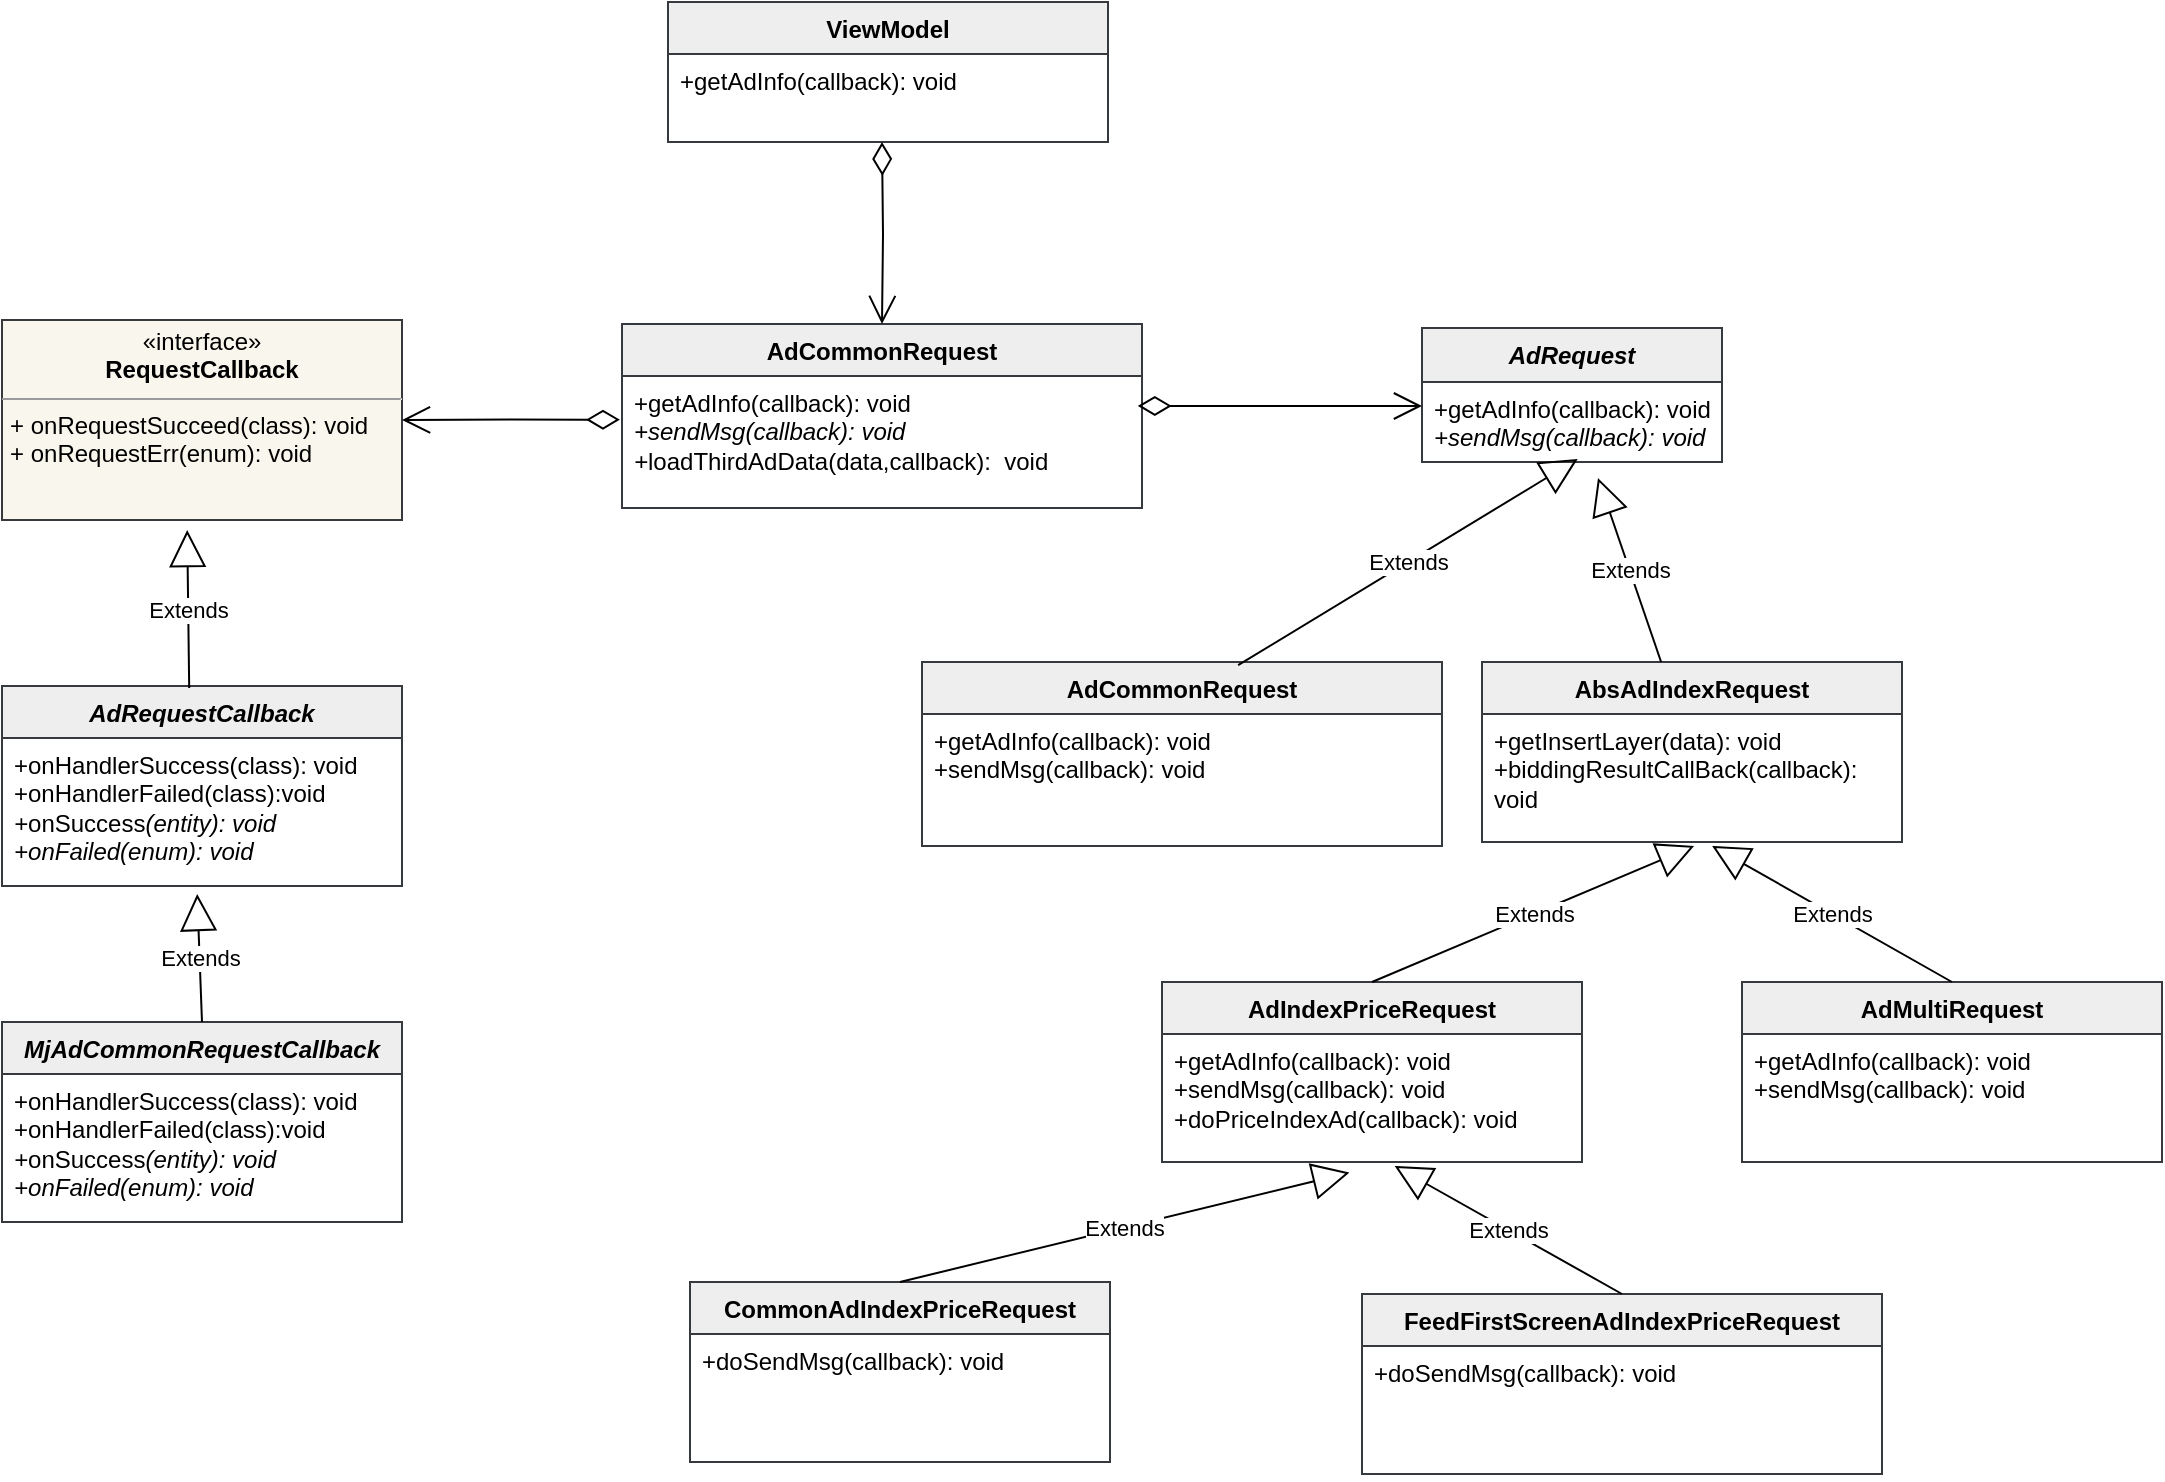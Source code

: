 <mxfile version="23.1.1" type="github">
  <diagram name="第 1 页" id="mze9k2Do__tIofshHTzN">
    <mxGraphModel dx="2099" dy="1832" grid="1" gridSize="10" guides="1" tooltips="1" connect="1" arrows="1" fold="1" page="1" pageScale="1" pageWidth="827" pageHeight="1169" math="0" shadow="0">
      <root>
        <mxCell id="0" />
        <mxCell id="1" parent="0" />
        <mxCell id="Azp2uDw846boVKP-bpT7-1" value="AdCommonRequest" style="swimlane;fontStyle=1;align=center;verticalAlign=top;childLayout=stackLayout;horizontal=1;startSize=26;horizontalStack=0;resizeParent=1;resizeParentMax=0;resizeLast=0;collapsible=1;marginBottom=0;whiteSpace=wrap;html=1;fillColor=#eeeeee;strokeColor=#36393d;" vertex="1" parent="1">
          <mxGeometry x="170" y="91" width="260" height="92" as="geometry" />
        </mxCell>
        <mxCell id="Azp2uDw846boVKP-bpT7-2" value="+getAdInfo(callback): void&lt;br style=&quot;border-color: var(--border-color);&quot;&gt;&lt;i style=&quot;border-color: var(--border-color);&quot;&gt;+sendMsg(callback): void&lt;br&gt;+&lt;/i&gt;loadThirdAdData(data,callback):&amp;nbsp; void" style="text;strokeColor=none;fillColor=none;align=left;verticalAlign=top;spacingLeft=4;spacingRight=4;overflow=hidden;rotatable=0;points=[[0,0.5],[1,0.5]];portConstraint=eastwest;whiteSpace=wrap;html=1;" vertex="1" parent="Azp2uDw846boVKP-bpT7-1">
          <mxGeometry y="26" width="260" height="66" as="geometry" />
        </mxCell>
        <mxCell id="Azp2uDw846boVKP-bpT7-3" value="AdCommonRequest" style="swimlane;fontStyle=1;align=center;verticalAlign=top;childLayout=stackLayout;horizontal=1;startSize=26;horizontalStack=0;resizeParent=1;resizeParentMax=0;resizeLast=0;collapsible=1;marginBottom=0;whiteSpace=wrap;html=1;fillColor=#eeeeee;strokeColor=#36393d;" vertex="1" parent="1">
          <mxGeometry x="320" y="260" width="260" height="92" as="geometry" />
        </mxCell>
        <mxCell id="Azp2uDw846boVKP-bpT7-4" value="+getAdInfo(callback): void&lt;br style=&quot;border-color: var(--border-color);&quot;&gt;+sendMsg(callback): void" style="text;strokeColor=none;fillColor=none;align=left;verticalAlign=top;spacingLeft=4;spacingRight=4;overflow=hidden;rotatable=0;points=[[0,0.5],[1,0.5]];portConstraint=eastwest;whiteSpace=wrap;html=1;" vertex="1" parent="Azp2uDw846boVKP-bpT7-3">
          <mxGeometry y="26" width="260" height="66" as="geometry" />
        </mxCell>
        <mxCell id="Azp2uDw846boVKP-bpT7-5" value="&lt;i&gt;AdRequest&lt;/i&gt;" style="swimlane;fontStyle=1;align=center;verticalAlign=top;childLayout=stackLayout;horizontal=1;startSize=27;horizontalStack=0;resizeParent=1;resizeParentMax=0;resizeLast=0;collapsible=1;marginBottom=0;whiteSpace=wrap;html=1;fillColor=#eeeeee;strokeColor=#36393d;" vertex="1" parent="1">
          <mxGeometry x="570" y="93" width="150" height="67" as="geometry" />
        </mxCell>
        <mxCell id="Azp2uDw846boVKP-bpT7-6" value="+getAdInfo(callback): void&lt;br&gt;&lt;i&gt;+sendMsg&lt;span style=&quot;background-color: initial;&quot;&gt;(callback): void&lt;/span&gt;&lt;/i&gt;" style="text;strokeColor=none;fillColor=none;align=left;verticalAlign=top;spacingLeft=4;spacingRight=4;overflow=hidden;rotatable=0;points=[[0,0.5],[1,0.5]];portConstraint=eastwest;whiteSpace=wrap;html=1;" vertex="1" parent="Azp2uDw846boVKP-bpT7-5">
          <mxGeometry y="27" width="150" height="40" as="geometry" />
        </mxCell>
        <mxCell id="Azp2uDw846boVKP-bpT7-7" value="" style="endArrow=open;html=1;endSize=12;startArrow=diamondThin;startSize=14;startFill=0;edgeStyle=orthogonalEdgeStyle;align=left;verticalAlign=bottom;rounded=0;entryX=0;entryY=0.5;entryDx=0;entryDy=0;exitX=0.992;exitY=0.227;exitDx=0;exitDy=0;exitPerimeter=0;" edge="1" parent="1" source="Azp2uDw846boVKP-bpT7-2">
          <mxGeometry x="-1" y="3" relative="1" as="geometry">
            <mxPoint x="400" y="150" as="sourcePoint" />
            <mxPoint x="570" y="132" as="targetPoint" />
          </mxGeometry>
        </mxCell>
        <mxCell id="Azp2uDw846boVKP-bpT7-8" value="Extends" style="endArrow=block;endSize=16;endFill=0;html=1;rounded=0;entryX=0.519;entryY=0.962;entryDx=0;entryDy=0;entryPerimeter=0;exitX=0.608;exitY=0.017;exitDx=0;exitDy=0;exitPerimeter=0;" edge="1" parent="1" source="Azp2uDw846boVKP-bpT7-3" target="Azp2uDw846boVKP-bpT7-6">
          <mxGeometry width="160" relative="1" as="geometry">
            <mxPoint x="645" y="270" as="sourcePoint" />
            <mxPoint x="760" y="220" as="targetPoint" />
          </mxGeometry>
        </mxCell>
        <mxCell id="Azp2uDw846boVKP-bpT7-9" value="&lt;p style=&quot;margin:0px;margin-top:4px;text-align:center;&quot;&gt;«interface»&lt;br style=&quot;border-color: var(--border-color);&quot;&gt;&lt;b style=&quot;border-color: var(--border-color);&quot;&gt;RequestCallback&lt;/b&gt;&lt;/p&gt;&lt;hr size=&quot;1&quot;&gt;&lt;p style=&quot;margin:0px;margin-left:4px;&quot;&gt;+&amp;nbsp;onRequestSucceed&lt;span style=&quot;background-color: initial;&quot;&gt;(class): void&lt;/span&gt;&lt;/p&gt;&lt;p style=&quot;margin:0px;margin-left:4px;&quot;&gt;+&amp;nbsp;onRequestErr&lt;span style=&quot;background-color: initial;&quot;&gt;(enum): void&lt;/span&gt;&lt;/p&gt;" style="verticalAlign=top;align=left;overflow=fill;fontSize=12;fontFamily=Helvetica;html=1;whiteSpace=wrap;fillColor=#f9f7ed;strokeColor=#36393d;" vertex="1" parent="1">
          <mxGeometry x="-140" y="89" width="200" height="100" as="geometry" />
        </mxCell>
        <mxCell id="Azp2uDw846boVKP-bpT7-10" value="&lt;i&gt;AdRequestCallback&lt;/i&gt;" style="swimlane;fontStyle=1;align=center;verticalAlign=top;childLayout=stackLayout;horizontal=1;startSize=26;horizontalStack=0;resizeParent=1;resizeParentMax=0;resizeLast=0;collapsible=1;marginBottom=0;whiteSpace=wrap;html=1;fillColor=#eeeeee;strokeColor=#36393d;" vertex="1" parent="1">
          <mxGeometry x="-140" y="272" width="200" height="100" as="geometry" />
        </mxCell>
        <mxCell id="Azp2uDw846boVKP-bpT7-11" value="+onHandlerSuccess&lt;span style=&quot;background-color: initial;&quot;&gt;(class): void&lt;br&gt;&lt;/span&gt;+onHandlerFailed(class):void&lt;br&gt;&lt;i&gt;+&lt;/i&gt;onSuccess&lt;i style=&quot;background-color: initial;&quot;&gt;&lt;span style=&quot;background-color: initial;&quot;&gt;(entity): void&lt;br&gt;&lt;/span&gt;&lt;/i&gt;&lt;i style=&quot;border-color: var(--border-color);&quot;&gt;+&lt;/i&gt;&lt;i style=&quot;border-color: var(--border-color); background-color: initial;&quot;&gt;onFailed&lt;i style=&quot;background-color: initial; border-color: var(--border-color);&quot;&gt;(enum): void&lt;/i&gt;&lt;br&gt;&lt;/i&gt;" style="text;strokeColor=none;fillColor=none;align=left;verticalAlign=top;spacingLeft=4;spacingRight=4;overflow=hidden;rotatable=0;points=[[0,0.5],[1,0.5]];portConstraint=eastwest;whiteSpace=wrap;html=1;" vertex="1" parent="Azp2uDw846boVKP-bpT7-10">
          <mxGeometry y="26" width="200" height="74" as="geometry" />
        </mxCell>
        <mxCell id="Azp2uDw846boVKP-bpT7-12" value="&lt;i&gt;MjAdCommonRequestCallback&lt;/i&gt;" style="swimlane;fontStyle=1;align=center;verticalAlign=top;childLayout=stackLayout;horizontal=1;startSize=26;horizontalStack=0;resizeParent=1;resizeParentMax=0;resizeLast=0;collapsible=1;marginBottom=0;whiteSpace=wrap;html=1;fillColor=#eeeeee;strokeColor=#36393d;" vertex="1" parent="1">
          <mxGeometry x="-140" y="440" width="200" height="100" as="geometry" />
        </mxCell>
        <mxCell id="Azp2uDw846boVKP-bpT7-13" value="+onHandlerSuccess&lt;span style=&quot;background-color: initial;&quot;&gt;(class): void&lt;br&gt;&lt;/span&gt;+onHandlerFailed(class):void&lt;br&gt;&lt;i&gt;+&lt;/i&gt;onSuccess&lt;i style=&quot;background-color: initial;&quot;&gt;&lt;span style=&quot;background-color: initial;&quot;&gt;(entity): void&lt;br&gt;&lt;/span&gt;&lt;/i&gt;&lt;i style=&quot;border-color: var(--border-color);&quot;&gt;+&lt;/i&gt;&lt;i style=&quot;border-color: var(--border-color); background-color: initial;&quot;&gt;onFailed&lt;i style=&quot;background-color: initial; border-color: var(--border-color);&quot;&gt;(enum): void&lt;/i&gt;&lt;br&gt;&lt;/i&gt;" style="text;strokeColor=none;fillColor=none;align=left;verticalAlign=top;spacingLeft=4;spacingRight=4;overflow=hidden;rotatable=0;points=[[0,0.5],[1,0.5]];portConstraint=eastwest;whiteSpace=wrap;html=1;" vertex="1" parent="Azp2uDw846boVKP-bpT7-12">
          <mxGeometry y="26" width="200" height="74" as="geometry" />
        </mxCell>
        <mxCell id="Azp2uDw846boVKP-bpT7-14" value="Extends" style="endArrow=block;endSize=16;endFill=0;html=1;rounded=0;entryX=0.488;entryY=1.054;entryDx=0;entryDy=0;entryPerimeter=0;exitX=0.5;exitY=0;exitDx=0;exitDy=0;" edge="1" parent="1" source="Azp2uDw846boVKP-bpT7-12" target="Azp2uDw846boVKP-bpT7-11">
          <mxGeometry width="160" relative="1" as="geometry">
            <mxPoint x="-270" y="424" as="sourcePoint" />
            <mxPoint x="-110" y="424" as="targetPoint" />
          </mxGeometry>
        </mxCell>
        <mxCell id="Azp2uDw846boVKP-bpT7-15" value="Extends" style="endArrow=block;endSize=16;endFill=0;html=1;rounded=0;exitX=0.468;exitY=0.01;exitDx=0;exitDy=0;exitPerimeter=0;entryX=0.463;entryY=1.05;entryDx=0;entryDy=0;entryPerimeter=0;" edge="1" parent="1" source="Azp2uDw846boVKP-bpT7-10" target="Azp2uDw846boVKP-bpT7-9">
          <mxGeometry width="160" relative="1" as="geometry">
            <mxPoint x="-47.6" y="244.004" as="sourcePoint" />
            <mxPoint x="-50" y="210" as="targetPoint" />
          </mxGeometry>
        </mxCell>
        <mxCell id="Azp2uDw846boVKP-bpT7-16" value="" style="endArrow=open;html=1;endSize=12;startArrow=diamondThin;startSize=14;startFill=0;edgeStyle=orthogonalEdgeStyle;align=left;verticalAlign=bottom;rounded=0;entryX=1;entryY=0.5;entryDx=0;entryDy=0;exitX=-0.004;exitY=0.331;exitDx=0;exitDy=0;exitPerimeter=0;" edge="1" parent="1" source="Azp2uDw846boVKP-bpT7-2" target="Azp2uDw846boVKP-bpT7-9">
          <mxGeometry x="-1" y="3" relative="1" as="geometry">
            <mxPoint x="388" y="300" as="sourcePoint" />
            <mxPoint x="230" y="300" as="targetPoint" />
          </mxGeometry>
        </mxCell>
        <mxCell id="Azp2uDw846boVKP-bpT7-17" value="ViewModel" style="swimlane;fontStyle=1;align=center;verticalAlign=top;childLayout=stackLayout;horizontal=1;startSize=26;horizontalStack=0;resizeParent=1;resizeParentMax=0;resizeLast=0;collapsible=1;marginBottom=0;whiteSpace=wrap;html=1;fillColor=#eeeeee;strokeColor=#36393d;" vertex="1" parent="1">
          <mxGeometry x="193" y="-70" width="220" height="70" as="geometry" />
        </mxCell>
        <mxCell id="Azp2uDw846boVKP-bpT7-18" value="+getAdInfo&lt;span style=&quot;background-color: initial;&quot;&gt;(callback): void&lt;/span&gt;" style="text;strokeColor=none;fillColor=none;align=left;verticalAlign=top;spacingLeft=4;spacingRight=4;overflow=hidden;rotatable=0;points=[[0,0.5],[1,0.5]];portConstraint=eastwest;whiteSpace=wrap;html=1;" vertex="1" parent="Azp2uDw846boVKP-bpT7-17">
          <mxGeometry y="26" width="220" height="44" as="geometry" />
        </mxCell>
        <mxCell id="Azp2uDw846boVKP-bpT7-19" value="" style="endArrow=open;html=1;endSize=12;startArrow=diamondThin;startSize=14;startFill=0;edgeStyle=orthogonalEdgeStyle;align=left;verticalAlign=bottom;rounded=0;" edge="1" parent="1" target="Azp2uDw846boVKP-bpT7-1">
          <mxGeometry x="-1" y="3" relative="1" as="geometry">
            <mxPoint x="300" as="sourcePoint" />
            <mxPoint x="303.33" y="140" as="targetPoint" />
          </mxGeometry>
        </mxCell>
        <mxCell id="Azp2uDw846boVKP-bpT7-20" value="AbsAdIndexRequest" style="swimlane;fontStyle=1;align=center;verticalAlign=top;childLayout=stackLayout;horizontal=1;startSize=26;horizontalStack=0;resizeParent=1;resizeParentMax=0;resizeLast=0;collapsible=1;marginBottom=0;whiteSpace=wrap;html=1;fillColor=#eeeeee;strokeColor=#36393d;" vertex="1" parent="1">
          <mxGeometry x="600" y="260" width="210" height="90" as="geometry" />
        </mxCell>
        <mxCell id="Azp2uDw846boVKP-bpT7-21" value="+getInsertLayer&lt;span style=&quot;background-color: initial;&quot;&gt;(data): void&lt;/span&gt;&lt;br&gt;+biddingResultCallBack&lt;span style=&quot;background-color: initial;&quot;&gt;(callback): void&lt;/span&gt;" style="text;strokeColor=none;fillColor=none;align=left;verticalAlign=top;spacingLeft=4;spacingRight=4;overflow=hidden;rotatable=0;points=[[0,0.5],[1,0.5]];portConstraint=eastwest;whiteSpace=wrap;html=1;" vertex="1" parent="Azp2uDw846boVKP-bpT7-20">
          <mxGeometry y="26" width="210" height="64" as="geometry" />
        </mxCell>
        <mxCell id="Azp2uDw846boVKP-bpT7-22" value="Extends" style="endArrow=block;endSize=16;endFill=0;html=1;rounded=0;entryX=0.519;entryY=0.962;entryDx=0;entryDy=0;entryPerimeter=0;" edge="1" parent="1" source="Azp2uDw846boVKP-bpT7-20">
          <mxGeometry width="160" relative="1" as="geometry">
            <mxPoint x="488" y="272" as="sourcePoint" />
            <mxPoint x="658" y="168" as="targetPoint" />
          </mxGeometry>
        </mxCell>
        <mxCell id="Azp2uDw846boVKP-bpT7-23" value="AdIndexPriceRequest" style="swimlane;fontStyle=1;align=center;verticalAlign=top;childLayout=stackLayout;horizontal=1;startSize=26;horizontalStack=0;resizeParent=1;resizeParentMax=0;resizeLast=0;collapsible=1;marginBottom=0;whiteSpace=wrap;html=1;fillColor=#eeeeee;strokeColor=#36393d;" vertex="1" parent="1">
          <mxGeometry x="440" y="420" width="210" height="90" as="geometry" />
        </mxCell>
        <mxCell id="Azp2uDw846boVKP-bpT7-24" value="+getAdInfo(callback): void&lt;br style=&quot;border-color: var(--border-color);&quot;&gt;+sendMsg(callback): void&lt;br style=&quot;border-color: var(--border-color);&quot;&gt;+doPriceIndexAd(callback): void" style="text;strokeColor=none;fillColor=none;align=left;verticalAlign=top;spacingLeft=4;spacingRight=4;overflow=hidden;rotatable=0;points=[[0,0.5],[1,0.5]];portConstraint=eastwest;whiteSpace=wrap;html=1;" vertex="1" parent="Azp2uDw846boVKP-bpT7-23">
          <mxGeometry y="26" width="210" height="64" as="geometry" />
        </mxCell>
        <mxCell id="Azp2uDw846boVKP-bpT7-25" value="Extends" style="endArrow=block;endSize=16;endFill=0;html=1;rounded=0;entryX=0.505;entryY=1.031;entryDx=0;entryDy=0;entryPerimeter=0;exitX=0.5;exitY=0;exitDx=0;exitDy=0;" edge="1" parent="1" source="Azp2uDw846boVKP-bpT7-23" target="Azp2uDw846boVKP-bpT7-21">
          <mxGeometry width="160" relative="1" as="geometry">
            <mxPoint x="712" y="432" as="sourcePoint" />
            <mxPoint x="680" y="340" as="targetPoint" />
          </mxGeometry>
        </mxCell>
        <mxCell id="Azp2uDw846boVKP-bpT7-26" value="CommonAdIndexPriceRequest" style="swimlane;fontStyle=1;align=center;verticalAlign=top;childLayout=stackLayout;horizontal=1;startSize=26;horizontalStack=0;resizeParent=1;resizeParentMax=0;resizeLast=0;collapsible=1;marginBottom=0;whiteSpace=wrap;html=1;fillColor=#eeeeee;strokeColor=#36393d;" vertex="1" parent="1">
          <mxGeometry x="204" y="570" width="210" height="90" as="geometry" />
        </mxCell>
        <mxCell id="Azp2uDw846boVKP-bpT7-27" value="+doSendMsg&lt;span style=&quot;background-color: initial;&quot;&gt;(callback): void&lt;/span&gt;" style="text;strokeColor=none;fillColor=none;align=left;verticalAlign=top;spacingLeft=4;spacingRight=4;overflow=hidden;rotatable=0;points=[[0,0.5],[1,0.5]];portConstraint=eastwest;whiteSpace=wrap;html=1;" vertex="1" parent="Azp2uDw846boVKP-bpT7-26">
          <mxGeometry y="26" width="210" height="64" as="geometry" />
        </mxCell>
        <mxCell id="Azp2uDw846boVKP-bpT7-28" value="Extends" style="endArrow=block;endSize=16;endFill=0;html=1;rounded=0;entryX=0.446;entryY=1.083;entryDx=0;entryDy=0;entryPerimeter=0;exitX=0.5;exitY=0;exitDx=0;exitDy=0;" edge="1" parent="1" source="Azp2uDw846boVKP-bpT7-26" target="Azp2uDw846boVKP-bpT7-24">
          <mxGeometry width="160" relative="1" as="geometry">
            <mxPoint x="320" y="570" as="sourcePoint" />
            <mxPoint x="490" y="466" as="targetPoint" />
          </mxGeometry>
        </mxCell>
        <mxCell id="Azp2uDw846boVKP-bpT7-29" value="AdMultiRequest" style="swimlane;fontStyle=1;align=center;verticalAlign=top;childLayout=stackLayout;horizontal=1;startSize=26;horizontalStack=0;resizeParent=1;resizeParentMax=0;resizeLast=0;collapsible=1;marginBottom=0;whiteSpace=wrap;html=1;fillColor=#eeeeee;strokeColor=#36393d;" vertex="1" parent="1">
          <mxGeometry x="730" y="420" width="210" height="90" as="geometry" />
        </mxCell>
        <mxCell id="Azp2uDw846boVKP-bpT7-30" value="+getAdInfo(callback): void&lt;br style=&quot;border-color: var(--border-color);&quot;&gt;+sendMsg(callback): void&lt;br style=&quot;border-color: var(--border-color);&quot;&gt;" style="text;strokeColor=none;fillColor=none;align=left;verticalAlign=top;spacingLeft=4;spacingRight=4;overflow=hidden;rotatable=0;points=[[0,0.5],[1,0.5]];portConstraint=eastwest;whiteSpace=wrap;html=1;" vertex="1" parent="Azp2uDw846boVKP-bpT7-29">
          <mxGeometry y="26" width="210" height="64" as="geometry" />
        </mxCell>
        <mxCell id="Azp2uDw846boVKP-bpT7-31" value="Extends" style="endArrow=block;endSize=16;endFill=0;html=1;rounded=0;entryX=0.548;entryY=1.031;entryDx=0;entryDy=0;entryPerimeter=0;exitX=0.5;exitY=0;exitDx=0;exitDy=0;" edge="1" parent="1" source="Azp2uDw846boVKP-bpT7-29" target="Azp2uDw846boVKP-bpT7-21">
          <mxGeometry width="160" relative="1" as="geometry">
            <mxPoint x="555" y="430" as="sourcePoint" />
            <mxPoint x="716" y="362" as="targetPoint" />
          </mxGeometry>
        </mxCell>
        <mxCell id="Azp2uDw846boVKP-bpT7-32" value="FeedFirstScreenAdIndexPriceRequest" style="swimlane;fontStyle=1;align=center;verticalAlign=top;childLayout=stackLayout;horizontal=1;startSize=26;horizontalStack=0;resizeParent=1;resizeParentMax=0;resizeLast=0;collapsible=1;marginBottom=0;whiteSpace=wrap;html=1;fillColor=#eeeeee;strokeColor=#36393d;" vertex="1" parent="1">
          <mxGeometry x="540" y="576" width="260" height="90" as="geometry" />
        </mxCell>
        <mxCell id="Azp2uDw846boVKP-bpT7-33" value="+doSendMsg&lt;span style=&quot;background-color: initial;&quot;&gt;(callback): void&lt;/span&gt;" style="text;strokeColor=none;fillColor=none;align=left;verticalAlign=top;spacingLeft=4;spacingRight=4;overflow=hidden;rotatable=0;points=[[0,0.5],[1,0.5]];portConstraint=eastwest;whiteSpace=wrap;html=1;" vertex="1" parent="Azp2uDw846boVKP-bpT7-32">
          <mxGeometry y="26" width="260" height="64" as="geometry" />
        </mxCell>
        <mxCell id="Azp2uDw846boVKP-bpT7-34" value="Extends" style="endArrow=block;endSize=16;endFill=0;html=1;rounded=0;entryX=0.554;entryY=1.031;entryDx=0;entryDy=0;entryPerimeter=0;exitX=0.5;exitY=0;exitDx=0;exitDy=0;" edge="1" parent="1" source="Azp2uDw846boVKP-bpT7-32" target="Azp2uDw846boVKP-bpT7-24">
          <mxGeometry width="160" relative="1" as="geometry">
            <mxPoint x="319" y="580" as="sourcePoint" />
            <mxPoint x="544" y="525" as="targetPoint" />
          </mxGeometry>
        </mxCell>
      </root>
    </mxGraphModel>
  </diagram>
</mxfile>
